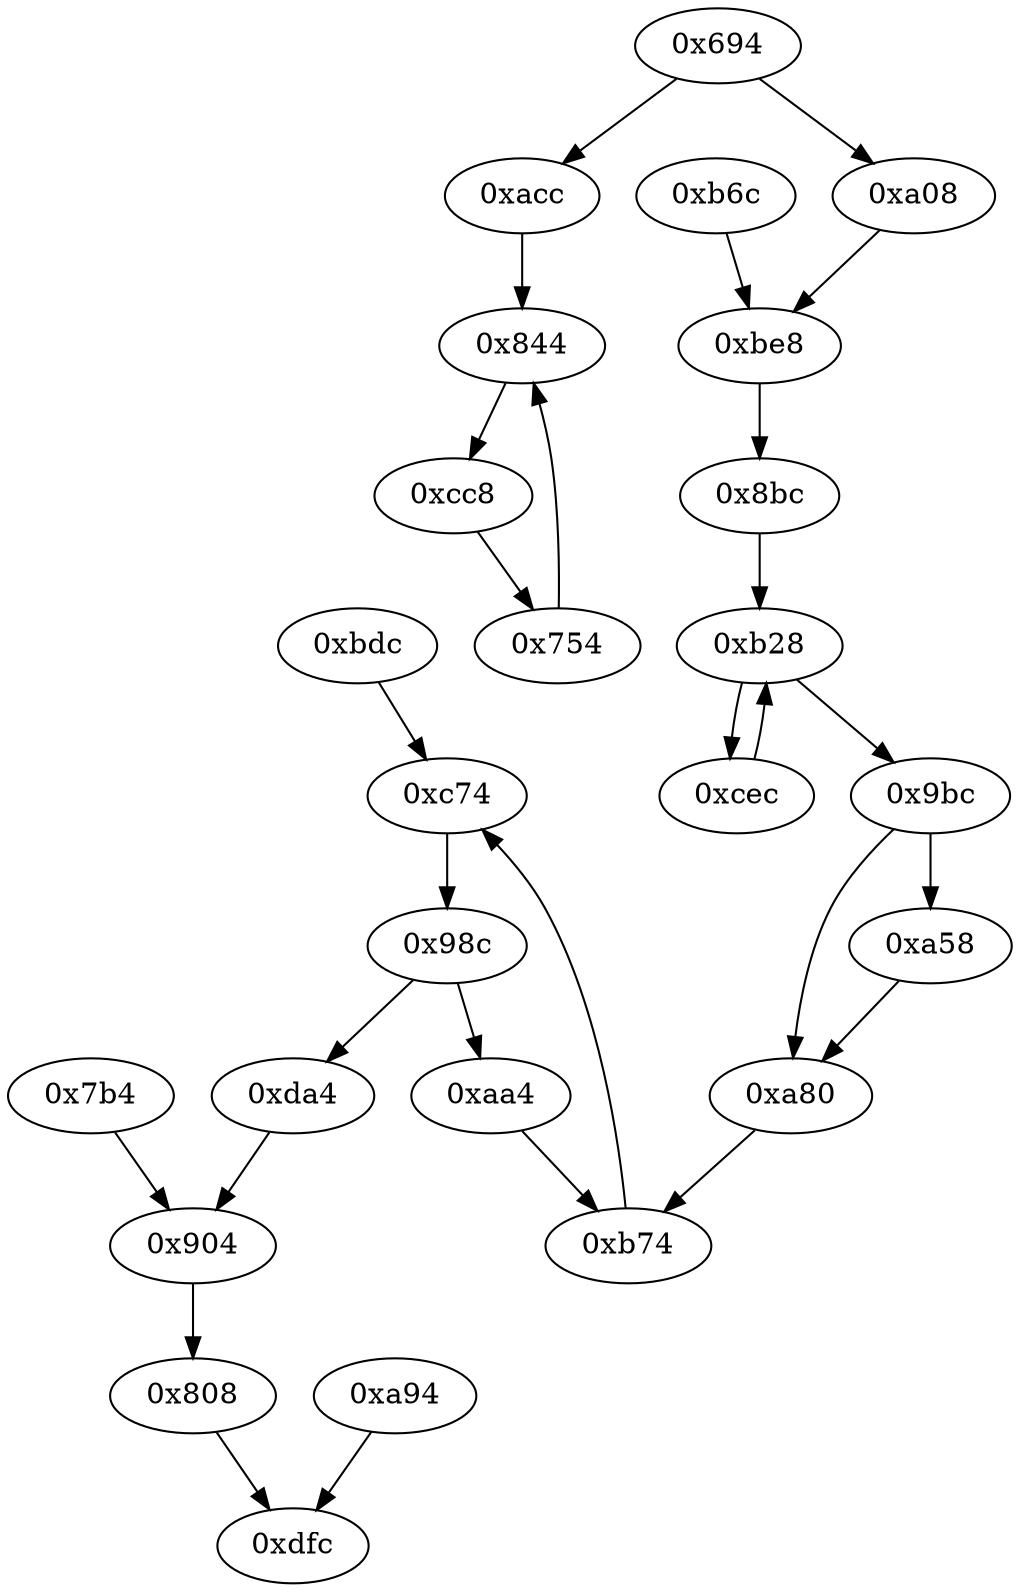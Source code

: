 strict digraph "" {
	"0xc74"	 [opcode="[u'ldr', u'ldr', u'cmp', u'mov', u'mov', u'strb', u'ldr', u'ldr', u'ldr', u'add', u'sub', u'sub', u'mul', u'eor', u'and', u'ldr', \
u'ldr', u'mov', u'mov', u'cmp', u'mov']"];
	"0x98c"	 [opcode="[u'ldrb', u'ldr', u'ldr', u'cmp', u'mov', u'b']"];
	"0xc74" -> "0x98c";
	"0xb28"	 [opcode="[u'ldr', u'str', u'ldr', u'str', u'ldr', u'str', u'ldr', u'str', u'ldr', u'ldr', u'eor', u'and', u'ldr', u'orr', u'ldr', u'mov', \
u'b']"];
	"0x9bc"	 [opcode="[u'ldr', u'ldr', u'cmp', u'ldr', u'mov', u'ldr', u'str', u'b']"];
	"0xb28" -> "0x9bc";
	"0xcec"	 [opcode="[u'ldr', u'ldr', u'ldr', u'mov', u'mov', u'add', u'smull', u'asr', u'add', u'add', u'sub', u'smull', u'asr', u'add', u'add', u'sub', \
u'rsb', u'sub', u'ldr', u'add', u'add', u'bic', u'sub', u'ldr', u'ldr', u'str', u'asr', u'mov', u'mov', u'mvn', u'str', u'ldr', \
u'smull', u'asr', u'add', u'str', u'ldr', u'smull', u'asr', u'add', u'str', u'rsb', u'rsb']"];
	"0xb28" -> "0xcec";
	"0xa08"	 [opcode="[u'ldr', u'mov', u'ldr', u'ldr', u'add', u'sub', u'sub', u'mul', u'mov', u'eor', u'and', u'ldr', u'mov', u'ldr', u'cmp', u'mov', \
u'teq', u'ldr', u'ldr', u'b']"];
	"0xbe8"	 [opcode="[u'add', u'mov', u'str', u'ldr', u'ldr', u'ldr', u'ldrb', u'str', u'ldr', u'ldrb', u'str', u'ldr', u'ldr', u'ldr', u'add', u'sub', \
u'sub', u'mul', u'eor', u'and', u'ldr', u'mov', u'mov', u'ldr', u'ldr', u'cmp', u'mov', u'teq', u'ldr', u'mov', u'cmp', u'mov', \
u'cmp', u'mov', u'b']"];
	"0xa08" -> "0xbe8";
	"0x808"	 [opcode="[u'mov', u'b']"];
	"0xdfc"	 [opcode="[u'ldr', u'ldr', u'ldr', u'ldr', u'sub', u'ldr', u'sub', u'pop']"];
	"0x808" -> "0xdfc";
	"0xacc"	 [opcode="[u'ldr', u'ldr', u'ldr', u'rsb', u'mvn', u'mul', u'eor', u'and', u'ldr', u'mov', u'mov', u'ldr', u'cmp', u'mov', u'cmp', u'mov', \
u'mov', u'cmp', u'mov', u'mov', u'teq', u'mov', u'b']"];
	"0x844"	 [opcode="[u'ldr', u'ldr', u'ldr', u'ldr', u'add', u'sub', u'sub', u'mul', u'eor', u'and', u'ldr', u'ldr', u'mov', u'mov', u'cmp', u'mov', \
u'b']"];
	"0xacc" -> "0x844";
	"0x904"	 [opcode="[u'mov', u'bl', u'ldr', u'ldr', u'ldr', u'ldr', u'sub', u'mul', u'mvn', u'ldr', u'ldr', u'orr', u'mov', u'cmn', u'mov', u'cmp', \
u'mov', u'mov', u'mov', u'cmn', u'mov', u'mov', u'b']"];
	"0x904" -> "0x808";
	"0xcc8"	 [opcode="[u'cmp', u'mov', u'mov', u'cmp', u'mov', u'mov']"];
	"0x754"	 [opcode="[u'ldr', u'cmp', u'mov', u'ldr']"];
	"0xcc8" -> "0x754";
	"0xa80"	 [opcode="[u'ldr', u'bl', u'ldr', u'sub', u'b']"];
	"0xb74"	 [opcode="[u'ldr', u'mov', u'str', u'ldr', u'ldr', u'rsb', u'mvn', u'mul', u'mov', u'eor', u'and', u'ldr', u'mov', u'ldr', u'cmp', u'mov', \
u'teq', u'ldr', u'mov']"];
	"0xa80" -> "0xb74";
	"0x844" -> "0xcc8";
	"0xda4"	 [opcode="[u'ldr', u'ldr', u'rsb', u'mvn', u'mul', u'mvn', u'ldr', u'orr', u'mov', u'cmn', u'mov', u'ldr', u'cmp', u'mov', u'mov', u'mov', \
u'cmn', u'mov', u'mov', u'teq', u'mov', u'b']"];
	"0xda4" -> "0x904";
	"0x754" -> "0x844";
	"0x8bc"	 [opcode="[u'mov', u'str', u'ldr', u'str', u'ldr', u'str', u'mov', u'b']"];
	"0xbe8" -> "0x8bc";
	"0x8bc" -> "0xb28";
	"0x9bc" -> "0xa80";
	"0xa58"	 [opcode="[u'ldr', u'ldr', u'ldr', u'add', u'rsb', u'str', u'rsb', u'str', u'ldr', u'b']"];
	"0x9bc" -> "0xa58";
	"0xa58" -> "0xa80";
	"0x694"	 [opcode="[u'push', u'add', u'sub', u'str', u'ldr', u'cmp', u'mvn', u'ldr', u'ldr', u'str', u'ldr', u'ldr', u'ldr', u'mov', u'ldr', u'str', \
u'ldr', u'str', u'ldr', u'str', u'ldr', u'str', u'ldr', u'str', u'ldr', u'ldr', u'str', u'ldr', u'str', u'ldr', u'ldr', u'ldr', \
u'str', u'ldr', u'ldr', u'add', u'str', u'ldr', u'add', u'str', u'str', u'str', u'str', u'str', u'str', u'str', u'str', u'b']"];
	"0x694" -> "0xa08";
	"0x694" -> "0xacc";
	"0xb6c"	 [opcode="[u'ldr', u'b']"];
	"0xb6c" -> "0xbe8";
	"0xaa4"	 [opcode="[u'ldr', u'ldr', u'add', u'ldr', u'ldr', u'bl', u'sub']"];
	"0xaa4" -> "0xb74";
	"0x98c" -> "0xda4";
	"0x98c" -> "0xaa4";
	"0xbdc"	 [opcode="[u'ldr', u'ldr', u'b']"];
	"0xbdc" -> "0xc74";
	"0xb74" -> "0xc74";
	"0x7b4"	 [opcode="[u'mov', u'bl', u'ldr', u'mov', u'b']"];
	"0x7b4" -> "0x904";
	"0xa94"	 [opcode="[u'mov']"];
	"0xa94" -> "0xdfc";
	"0xcec" -> "0xb28";
}
